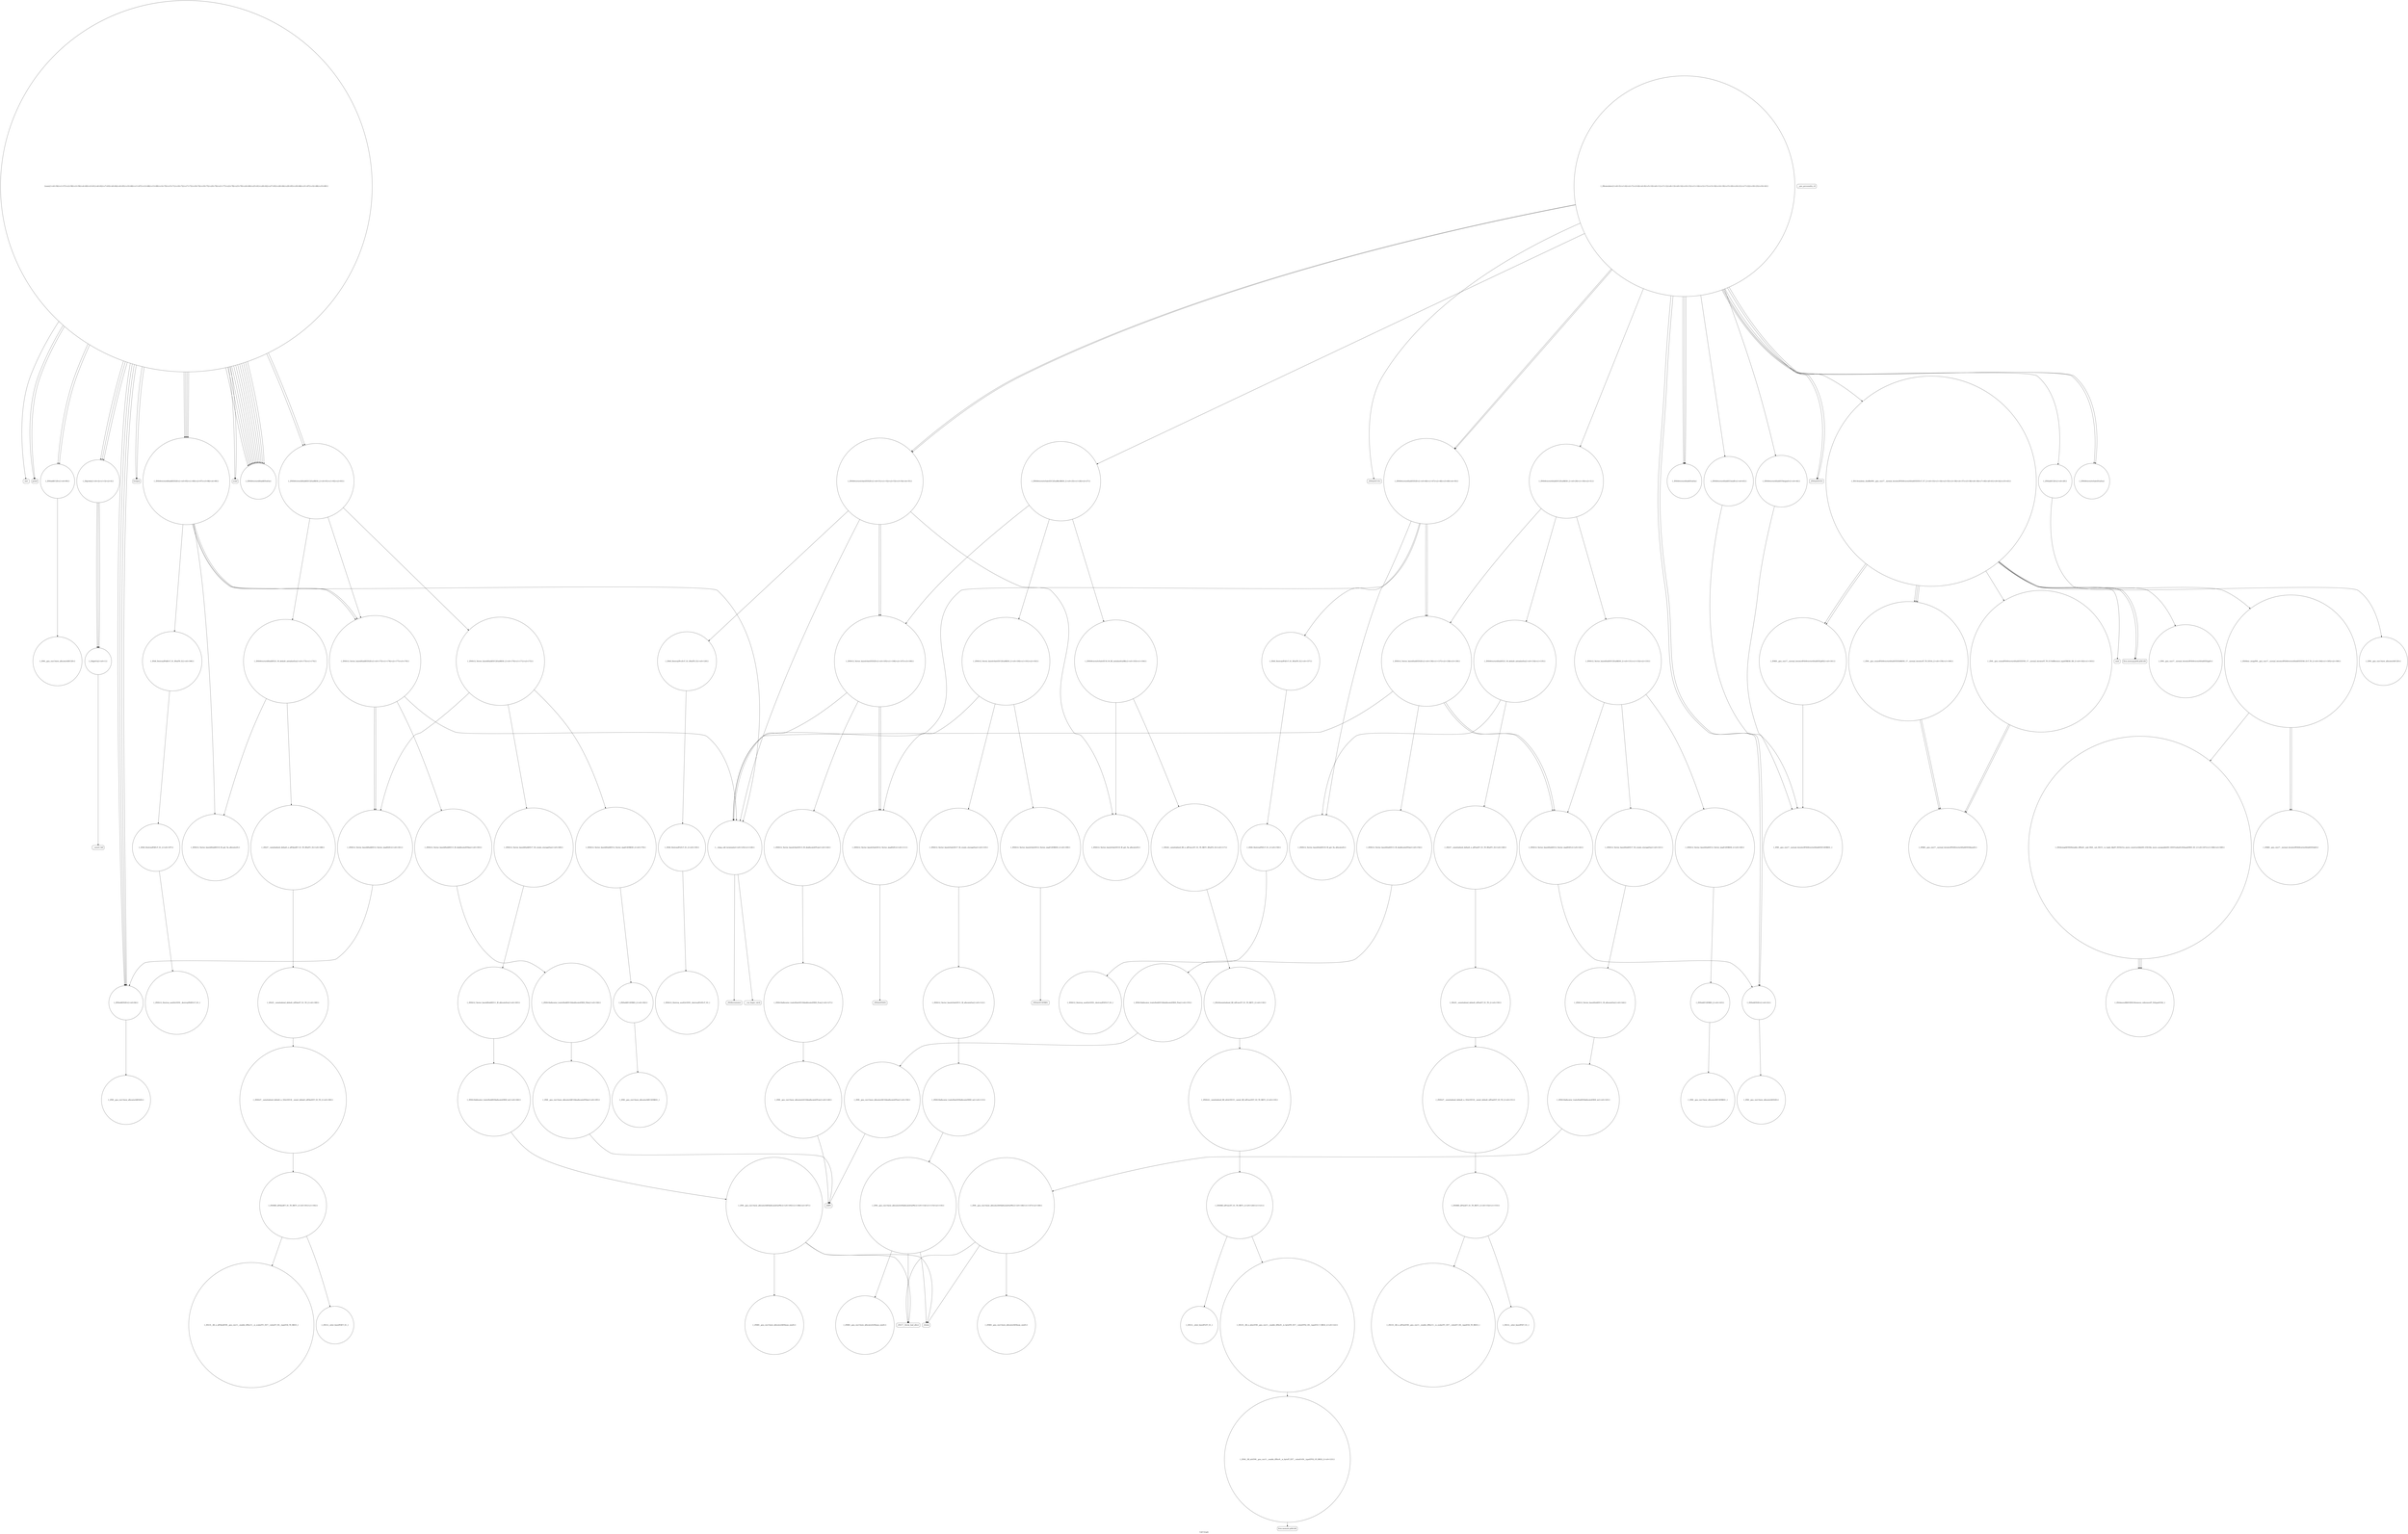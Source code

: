 digraph "Call Graph" {
	label="Call Graph";

	Node0x55b4300812b0 [shape=record,shape=circle,label="{_Z4getCii|{<s0>1}}"];
	Node0x55b4300812b0:s0 -> Node0x55b430081330[color=black];
	Node0x55b430084fd0 [shape=record,shape=circle,label="{_ZNK9__gnu_cxx17__normal_iteratorIPiSt6vectorIiSaIiEEEplEl|{<s0>161}}"];
	Node0x55b430084fd0:s0 -> Node0x55b430084ed0[color=black];
	Node0x55b430081630 [shape=record,shape=Mrecord,label="{_ZNSaIcED1Ev}"];
	Node0x55b430082b30 [shape=record,shape=circle,label="{_ZSt4swapIiENSt9enable_ifIXsr6__and_ISt6__not_ISt15__is_tuple_likeIT_EESt21is_move_constructibleIS3_ESt18is_move_assignableIS3_EEE5valueEvE4typeERS3_SC_|{<s0>167|<s1>168|<s2>169}}"];
	Node0x55b430082b30:s0 -> Node0x55b430082c30[color=black];
	Node0x55b430082b30:s1 -> Node0x55b430082c30[color=black];
	Node0x55b430082b30:s2 -> Node0x55b430082c30[color=black];
	Node0x55b4300819b0 [shape=record,shape=circle,label="{_ZNSt6vectorIiSaIiEE3endEv|{<s0>45}}"];
	Node0x55b4300819b0:s0 -> Node0x55b430084ed0[color=black];
	Node0x55b430082eb0 [shape=record,shape=circle,label="{_ZNSt12_Vector_baseIdSaIdEED2Ev|{<s0>175|<s1>176|<s2>177|<s3>178}}"];
	Node0x55b430082eb0:s0 -> Node0x55b430083730[color=black];
	Node0x55b430082eb0:s1 -> Node0x55b430083030[color=black];
	Node0x55b430082eb0:s2 -> Node0x55b430083030[color=black];
	Node0x55b430082eb0:s3 -> Node0x55b430083cd0[color=black];
	Node0x55b430081d30 [shape=record,shape=Mrecord,label="{printf}"];
	Node0x55b430083230 [shape=record,shape=circle,label="{_ZNSt16allocator_traitsISaIdEE8allocateERS0_m|{<s0>184}}"];
	Node0x55b430083230:s0 -> Node0x55b4300832b0[color=black];
	Node0x55b4300820b0 [shape=record,shape=circle,label="{_ZNSt12_Vector_baseIcSaIcEEC2EmRKS0_|{<s0>100|<s1>101|<s2>102}}"];
	Node0x55b4300820b0:s0 -> Node0x55b430082230[color=black];
	Node0x55b4300820b0:s1 -> Node0x55b4300822b0[color=black];
	Node0x55b4300820b0:s2 -> Node0x55b430082330[color=black];
	Node0x55b4300835b0 [shape=record,shape=circle,label="{_ZSt6fill_nIPdmdET_S1_T0_RKT1_|{<s0>191|<s1>192}}"];
	Node0x55b4300835b0:s0 -> Node0x55b4300836b0[color=black];
	Node0x55b4300835b0:s1 -> Node0x55b430083630[color=black];
	Node0x55b430082430 [shape=record,shape=circle,label="{_ZNSt12_Vector_baseIcSaIcEE11_M_allocateEm|{<s0>112}}"];
	Node0x55b430082430:s0 -> Node0x55b4300824b0[color=black];
	Node0x55b430083930 [shape=record,shape=circle,label="{_ZSt8_DestroyIPdEvT_S1_|{<s0>197}}"];
	Node0x55b430083930:s0 -> Node0x55b4300839b0[color=black];
	Node0x55b4300827b0 [shape=record,shape=circle,label="{_ZSt24__uninitialized_fill_n_aIPcmccET_S1_T0_RKT1_RSaIT2_E|{<s0>117}}"];
	Node0x55b4300827b0:s0 -> Node0x55b4300828b0[color=black];
	Node0x55b430083b50 [shape=record,shape=circle,label="{_ZSt8__fill_aIcEN9__gnu_cxx11__enable_ifIXsr9__is_byteIT_EE7__valueEvE6__typeEPS2_S5_RKS2_|{<s0>123}}"];
	Node0x55b430083b50:s0 -> Node0x55b430083bd0[color=black];
	Node0x55b430083ed0 [shape=record,shape=circle,label="{_ZN9__gnu_cxx13new_allocatorIcE10deallocateEPcm|{<s0>128}}"];
	Node0x55b430083ed0:s0 -> Node0x55b430083f50[color=black];
	Node0x55b430084250 [shape=record,shape=circle,label="{_ZNSt12_Vector_baseIiSaIiEEC2EmRKS0_|{<s0>131|<s1>132|<s2>133}}"];
	Node0x55b430084250:s0 -> Node0x55b4300843d0[color=black];
	Node0x55b430084250:s1 -> Node0x55b430084450[color=black];
	Node0x55b430084250:s2 -> Node0x55b4300844d0[color=black];
	Node0x55b4300845d0 [shape=record,shape=circle,label="{_ZN9__gnu_cxx13new_allocatorIiEC2ERKS1_}"];
	Node0x55b430084950 [shape=record,shape=circle,label="{_ZSt25__uninitialized_default_nIPimET_S1_T0_|{<s0>150}}"];
	Node0x55b430084950:s0 -> Node0x55b4300849d0[color=black];
	Node0x55b430084cd0 [shape=record,shape=circle,label="{_ZN9__gnu_cxx13new_allocatorIiE10deallocateEPim|{<s0>156}}"];
	Node0x55b430084cd0:s0 -> Node0x55b430083f50[color=black];
	Node0x55b430081330 [shape=record,shape=Mrecord,label="{__assert_fail}"];
	Node0x55b430085050 [shape=record,shape=Mrecord,label="{rand}"];
	Node0x55b4300816b0 [shape=record,shape=circle,label="{_ZNSaIiEC2Ev|{<s0>28}}"];
	Node0x55b4300816b0:s0 -> Node0x55b430084150[color=black];
	Node0x55b430082bb0 [shape=record,shape=circle,label="{_ZNK9__gnu_cxx17__normal_iteratorIPiSt6vectorIiSaIiEEEdeEv}"];
	Node0x55b430081a30 [shape=record,shape=circle,label="{_ZNSt6vectorIcSaIcEEixEm}"];
	Node0x55b430082f30 [shape=record,shape=circle,label="{_ZNSt12_Vector_baseIdSaIdEE12_Vector_implC2ERKS0_|{<s0>179}}"];
	Node0x55b430082f30:s0 -> Node0x55b4300830b0[color=black];
	Node0x55b430081db0 [shape=record,shape=circle,label="{_ZNSaIdEC2Ev|{<s0>90}}"];
	Node0x55b430081db0:s0 -> Node0x55b430082cb0[color=black];
	Node0x55b4300832b0 [shape=record,shape=circle,label="{_ZN9__gnu_cxx13new_allocatorIdE8allocateEmPKv|{<s0>185|<s1>186|<s2>187}}"];
	Node0x55b4300832b0:s0 -> Node0x55b430083330[color=black];
	Node0x55b4300832b0:s1 -> Node0x55b430082630[color=black];
	Node0x55b4300832b0:s2 -> Node0x55b4300826b0[color=black];
	Node0x55b430082130 [shape=record,shape=circle,label="{_ZNSt6vectorIcSaIcEE18_M_fill_initializeEmRKc|{<s0>103|<s1>104}}"];
	Node0x55b430082130:s0 -> Node0x55b430082830[color=black];
	Node0x55b430082130:s1 -> Node0x55b4300827b0[color=black];
	Node0x55b430083630 [shape=record,shape=circle,label="{_ZSt10__fill_n_aIPdmdEN9__gnu_cxx11__enable_ifIXsr11__is_scalarIT1_EE7__valueET_E6__typeES4_T0_RKS3_}"];
	Node0x55b4300824b0 [shape=record,shape=circle,label="{_ZNSt16allocator_traitsISaIcEE8allocateERS0_m|{<s0>113}}"];
	Node0x55b4300824b0:s0 -> Node0x55b430082530[color=black];
	Node0x55b4300839b0 [shape=record,shape=circle,label="{_ZNSt12_Destroy_auxILb1EE9__destroyIPdEEvT_S3_}"];
	Node0x55b430082830 [shape=record,shape=circle,label="{_ZNSt12_Vector_baseIcSaIcEE19_M_get_Tp_allocatorEv}"];
	Node0x55b430083bd0 [shape=record,shape=Mrecord,label="{llvm.memset.p0i8.i64}"];
	Node0x55b430083f50 [shape=record,shape=Mrecord,label="{_ZdlPv}"];
	Node0x55b4300842d0 [shape=record,shape=circle,label="{_ZNSt6vectorIiSaIiEE21_M_default_initializeEm|{<s0>134|<s1>135}}"];
	Node0x55b4300842d0:s0 -> Node0x55b4300848d0[color=black];
	Node0x55b4300842d0:s1 -> Node0x55b430084850[color=black];
	Node0x55b430084650 [shape=record,shape=circle,label="{_ZNSt12_Vector_baseIiSaIiEE11_M_allocateEm|{<s0>144}}"];
	Node0x55b430084650:s0 -> Node0x55b4300846d0[color=black];
	Node0x55b4300849d0 [shape=record,shape=circle,label="{_ZNSt27__uninitialized_default_n_1ILb1EE18__uninit_default_nIPimEET_S3_T0_|{<s0>151}}"];
	Node0x55b4300849d0:s0 -> Node0x55b430084a50[color=black];
	Node0x55b430084d50 [shape=record,shape=circle,label="{_ZSt8_DestroyIPiiEvT_S1_RSaIT0_E|{<s0>157}}"];
	Node0x55b430084d50:s0 -> Node0x55b430084dd0[color=black];
	Node0x55b4300813b0 [shape=record,shape=circle,label="{_Z4probii|{<s0>2|<s1>3|<s2>4}}"];
	Node0x55b4300813b0:s0 -> Node0x55b4300812b0[color=black];
	Node0x55b4300813b0:s1 -> Node0x55b4300812b0[color=black];
	Node0x55b4300813b0:s2 -> Node0x55b4300812b0[color=black];
	Node0x55b4300850d0 [shape=record,shape=circle,label="{_ZN9__gnu_cxxmiIPiSt6vectorIiSaIiEEEENS_17__normal_iteratorIT_T0_E15difference_typeERKS8_SB_|{<s0>162|<s1>163}}"];
	Node0x55b4300850d0:s0 -> Node0x55b430082ab0[color=black];
	Node0x55b4300850d0:s1 -> Node0x55b430082ab0[color=black];
	Node0x55b430081730 [shape=record,shape=circle,label="{_ZNSt6vectorIiSaIiEEC2EmRKS0_|{<s0>29|<s1>30|<s2>31}}"];
	Node0x55b430081730:s0 -> Node0x55b430084250[color=black];
	Node0x55b430081730:s1 -> Node0x55b4300842d0[color=black];
	Node0x55b430081730:s2 -> Node0x55b430084350[color=black];
	Node0x55b430082c30 [shape=record,shape=circle,label="{_ZSt4moveIRiEONSt16remove_referenceIT_E4typeEOS2_}"];
	Node0x55b430081ab0 [shape=record,shape=circle,label="{_ZNSt6vectorIiSaIiEED2Ev|{<s0>46|<s1>47|<s2>48|<s3>49|<s4>50}}"];
	Node0x55b430081ab0:s0 -> Node0x55b4300848d0[color=black];
	Node0x55b430081ab0:s1 -> Node0x55b430084d50[color=black];
	Node0x55b430081ab0:s2 -> Node0x55b430084350[color=black];
	Node0x55b430081ab0:s3 -> Node0x55b430084350[color=black];
	Node0x55b430081ab0:s4 -> Node0x55b430083cd0[color=black];
	Node0x55b430082fb0 [shape=record,shape=circle,label="{_ZNSt12_Vector_baseIdSaIdEE17_M_create_storageEm|{<s0>180}}"];
	Node0x55b430082fb0:s0 -> Node0x55b4300831b0[color=black];
	Node0x55b430081e30 [shape=record,shape=circle,label="{_ZNSt6vectorIdSaIdEEC2EmRKS0_|{<s0>91|<s1>92|<s2>93}}"];
	Node0x55b430081e30:s0 -> Node0x55b430082db0[color=black];
	Node0x55b430081e30:s1 -> Node0x55b430082e30[color=black];
	Node0x55b430081e30:s2 -> Node0x55b430082eb0[color=black];
	Node0x55b430083330 [shape=record,shape=circle,label="{_ZNK9__gnu_cxx13new_allocatorIdE8max_sizeEv}"];
	Node0x55b4300821b0 [shape=record,shape=circle,label="{_ZNSt12_Vector_baseIcSaIcEED2Ev|{<s0>105|<s1>106|<s2>107|<s3>108}}"];
	Node0x55b4300821b0:s0 -> Node0x55b430083c50[color=black];
	Node0x55b4300821b0:s1 -> Node0x55b430082330[color=black];
	Node0x55b4300821b0:s2 -> Node0x55b430082330[color=black];
	Node0x55b4300821b0:s3 -> Node0x55b430083cd0[color=black];
	Node0x55b4300836b0 [shape=record,shape=circle,label="{_ZSt12__niter_baseIPdET_S1_}"];
	Node0x55b430082530 [shape=record,shape=circle,label="{_ZN9__gnu_cxx13new_allocatorIcE8allocateEmPKv|{<s0>114|<s1>115|<s2>116}}"];
	Node0x55b430082530:s0 -> Node0x55b4300825b0[color=black];
	Node0x55b430082530:s1 -> Node0x55b430082630[color=black];
	Node0x55b430082530:s2 -> Node0x55b4300826b0[color=black];
	Node0x55b4300828b0 [shape=record,shape=circle,label="{_ZSt20uninitialized_fill_nIPcmcET_S1_T0_RKT1_|{<s0>118}}"];
	Node0x55b4300828b0:s0 -> Node0x55b430082930[color=black];
	Node0x55b430083c50 [shape=record,shape=circle,label="{_ZNSt12_Vector_baseIcSaIcEE13_M_deallocateEPcm|{<s0>124}}"];
	Node0x55b430083c50:s0 -> Node0x55b430083e50[color=black];
	Node0x55b430083fd0 [shape=record,shape=circle,label="{_ZSt8_DestroyIPccEvT_S1_RSaIT0_E|{<s0>129}}"];
	Node0x55b430083fd0:s0 -> Node0x55b430084050[color=black];
	Node0x55b430084350 [shape=record,shape=circle,label="{_ZNSt12_Vector_baseIiSaIiEED2Ev|{<s0>136|<s1>137|<s2>138|<s3>139}}"];
	Node0x55b430084350:s0 -> Node0x55b430084bd0[color=black];
	Node0x55b430084350:s1 -> Node0x55b4300844d0[color=black];
	Node0x55b430084350:s2 -> Node0x55b4300844d0[color=black];
	Node0x55b430084350:s3 -> Node0x55b430083cd0[color=black];
	Node0x55b4300846d0 [shape=record,shape=circle,label="{_ZNSt16allocator_traitsISaIiEE8allocateERS0_m|{<s0>145}}"];
	Node0x55b4300846d0:s0 -> Node0x55b430084750[color=black];
	Node0x55b430084a50 [shape=record,shape=circle,label="{_ZSt6fill_nIPimiET_S1_T0_RKT1_|{<s0>152|<s1>153}}"];
	Node0x55b430084a50:s0 -> Node0x55b430084b50[color=black];
	Node0x55b430084a50:s1 -> Node0x55b430084ad0[color=black];
	Node0x55b430084dd0 [shape=record,shape=circle,label="{_ZSt8_DestroyIPiEvT_S1_|{<s0>158}}"];
	Node0x55b430084dd0:s0 -> Node0x55b430084e50[color=black];
	Node0x55b430081430 [shape=record,shape=circle,label="{_Z8simulatev|{<s0>5|<s1>6|<s2>7|<s3>8|<s4>9|<s5>10|<s6>11|<s7>12|<s8>13|<s9>14|<s10>15|<s11>16|<s12>17|<s13>18|<s14>19|<s15>20|<s16>21|<s17>22|<s18>23|<s19>24}}"];
	Node0x55b430081430:s0 -> Node0x55b4300814b0[color=black];
	Node0x55b430081430:s1 -> Node0x55b430081530[color=black];
	Node0x55b430081430:s2 -> Node0x55b430081630[color=black];
	Node0x55b430081430:s3 -> Node0x55b4300816b0[color=black];
	Node0x55b430081430:s4 -> Node0x55b430081730[color=black];
	Node0x55b430081430:s5 -> Node0x55b4300817b0[color=black];
	Node0x55b430081430:s6 -> Node0x55b430081830[color=black];
	Node0x55b430081430:s7 -> Node0x55b430081630[color=black];
	Node0x55b430081430:s8 -> Node0x55b4300817b0[color=black];
	Node0x55b430081430:s9 -> Node0x55b430081930[color=black];
	Node0x55b430081430:s10 -> Node0x55b4300819b0[color=black];
	Node0x55b430081430:s11 -> Node0x55b4300818b0[color=black];
	Node0x55b430081430:s12 -> Node0x55b430081830[color=black];
	Node0x55b430081430:s13 -> Node0x55b430081a30[color=black];
	Node0x55b430081430:s14 -> Node0x55b430081830[color=black];
	Node0x55b430081430:s15 -> Node0x55b430081a30[color=black];
	Node0x55b430081430:s16 -> Node0x55b430081ab0[color=black];
	Node0x55b430081430:s17 -> Node0x55b430081ab0[color=black];
	Node0x55b430081430:s18 -> Node0x55b430081b30[color=black];
	Node0x55b430081430:s19 -> Node0x55b430081b30[color=black];
	Node0x55b430085150 [shape=record,shape=circle,label="{_ZSt9iter_swapIN9__gnu_cxx17__normal_iteratorIPiSt6vectorIiSaIiEEEES6_EvT_T0_|{<s0>164|<s1>165|<s2>166}}"];
	Node0x55b430085150:s0 -> Node0x55b430082bb0[color=black];
	Node0x55b430085150:s1 -> Node0x55b430082bb0[color=black];
	Node0x55b430085150:s2 -> Node0x55b430082b30[color=black];
	Node0x55b4300817b0 [shape=record,shape=circle,label="{_ZNSaIiED2Ev|{<s0>32}}"];
	Node0x55b4300817b0:s0 -> Node0x55b4300841d0[color=black];
	Node0x55b430082cb0 [shape=record,shape=circle,label="{_ZN9__gnu_cxx13new_allocatorIdEC2Ev}"];
	Node0x55b430081b30 [shape=record,shape=circle,label="{_ZNSt6vectorIcSaIcEED2Ev|{<s0>51|<s1>52|<s2>53|<s3>54|<s4>55}}"];
	Node0x55b430081b30:s0 -> Node0x55b430082830[color=black];
	Node0x55b430081b30:s1 -> Node0x55b430083fd0[color=black];
	Node0x55b430081b30:s2 -> Node0x55b4300821b0[color=black];
	Node0x55b430081b30:s3 -> Node0x55b4300821b0[color=black];
	Node0x55b430081b30:s4 -> Node0x55b430083cd0[color=black];
	Node0x55b430083030 [shape=record,shape=circle,label="{_ZNSt12_Vector_baseIdSaIdEE12_Vector_implD2Ev|{<s0>181}}"];
	Node0x55b430083030:s0 -> Node0x55b430081eb0[color=black];
	Node0x55b430081eb0 [shape=record,shape=circle,label="{_ZNSaIdED2Ev|{<s0>94}}"];
	Node0x55b430081eb0:s0 -> Node0x55b430082d30[color=black];
	Node0x55b4300833b0 [shape=record,shape=circle,label="{_ZSt27__uninitialized_default_n_aIPdmdET_S1_T0_RSaIT1_E|{<s0>188}}"];
	Node0x55b4300833b0:s0 -> Node0x55b4300834b0[color=black];
	Node0x55b430082230 [shape=record,shape=circle,label="{_ZNSt12_Vector_baseIcSaIcEE12_Vector_implC2ERKS0_|{<s0>109}}"];
	Node0x55b430082230:s0 -> Node0x55b4300823b0[color=black];
	Node0x55b430083730 [shape=record,shape=circle,label="{_ZNSt12_Vector_baseIdSaIdEE13_M_deallocateEPdm|{<s0>193}}"];
	Node0x55b430083730:s0 -> Node0x55b4300837b0[color=black];
	Node0x55b4300825b0 [shape=record,shape=circle,label="{_ZNK9__gnu_cxx13new_allocatorIcE8max_sizeEv}"];
	Node0x55b430082930 [shape=record,shape=circle,label="{_ZNSt22__uninitialized_fill_nILb1EE15__uninit_fill_nIPcmcEET_S3_T0_RKT1_|{<s0>119}}"];
	Node0x55b430082930:s0 -> Node0x55b4300829b0[color=black];
	Node0x55b430083cd0 [shape=record,shape=circle,label="{__clang_call_terminate|{<s0>125|<s1>126}}"];
	Node0x55b430083cd0:s0 -> Node0x55b430083d50[color=black];
	Node0x55b430083cd0:s1 -> Node0x55b430083dd0[color=black];
	Node0x55b430084050 [shape=record,shape=circle,label="{_ZSt8_DestroyIPcEvT_S1_|{<s0>130}}"];
	Node0x55b430084050:s0 -> Node0x55b4300840d0[color=black];
	Node0x55b4300843d0 [shape=record,shape=circle,label="{_ZNSt12_Vector_baseIiSaIiEE12_Vector_implC2ERKS0_|{<s0>140}}"];
	Node0x55b4300843d0:s0 -> Node0x55b430084550[color=black];
	Node0x55b430084750 [shape=record,shape=circle,label="{_ZN9__gnu_cxx13new_allocatorIiE8allocateEmPKv|{<s0>146|<s1>147|<s2>148}}"];
	Node0x55b430084750:s0 -> Node0x55b4300847d0[color=black];
	Node0x55b430084750:s1 -> Node0x55b430082630[color=black];
	Node0x55b430084750:s2 -> Node0x55b4300826b0[color=black];
	Node0x55b430084ad0 [shape=record,shape=circle,label="{_ZSt10__fill_n_aIPimiEN9__gnu_cxx11__enable_ifIXsr11__is_scalarIT1_EE7__valueET_E6__typeES4_T0_RKS3_}"];
	Node0x55b430084e50 [shape=record,shape=circle,label="{_ZNSt12_Destroy_auxILb1EE9__destroyIPiEEvT_S3_}"];
	Node0x55b4300814b0 [shape=record,shape=Mrecord,label="{_ZNSaIcEC1Ev}"];
	Node0x55b4300851d0 [shape=record,shape=Mrecord,label="{llvm.memcpy.p0i8.p0i8.i64}"];
	Node0x55b430081830 [shape=record,shape=circle,label="{_ZNSt6vectorIiSaIiEEixEm}"];
	Node0x55b430082d30 [shape=record,shape=circle,label="{_ZN9__gnu_cxx13new_allocatorIdED2Ev}"];
	Node0x55b430081bb0 [shape=record,shape=circle,label="{main|{<s0>56|<s1>57|<s2>58|<s3>59|<s4>60|<s5>61|<s6>62|<s7>63|<s8>64|<s9>65|<s10>66|<s11>67|<s12>68|<s13>69|<s14>70|<s15>71|<s16>72|<s17>73|<s18>74|<s19>75|<s20>76|<s21>77|<s22>78|<s23>79|<s24>80|<s25>81|<s26>82|<s27>83|<s28>84|<s29>85|<s30>86|<s31>87|<s32>88|<s33>89}}"];
	Node0x55b430081bb0:s0 -> Node0x55b430081c30[color=black];
	Node0x55b430081bb0:s1 -> Node0x55b430081c30[color=black];
	Node0x55b430081bb0:s2 -> Node0x55b430081cb0[color=black];
	Node0x55b430081bb0:s3 -> Node0x55b430081d30[color=black];
	Node0x55b430081bb0:s4 -> Node0x55b430081cb0[color=black];
	Node0x55b430081bb0:s5 -> Node0x55b430081db0[color=black];
	Node0x55b430081bb0:s6 -> Node0x55b430081e30[color=black];
	Node0x55b430081bb0:s7 -> Node0x55b430081eb0[color=black];
	Node0x55b430081bb0:s8 -> Node0x55b430081db0[color=black];
	Node0x55b430081bb0:s9 -> Node0x55b430081e30[color=black];
	Node0x55b430081bb0:s10 -> Node0x55b430081eb0[color=black];
	Node0x55b430081bb0:s11 -> Node0x55b430081f30[color=black];
	Node0x55b430081bb0:s12 -> Node0x55b430081f30[color=black];
	Node0x55b430081bb0:s13 -> Node0x55b430081f30[color=black];
	Node0x55b430081bb0:s14 -> Node0x55b430081f30[color=black];
	Node0x55b430081bb0:s15 -> Node0x55b4300813b0[color=black];
	Node0x55b430081bb0:s16 -> Node0x55b430081f30[color=black];
	Node0x55b430081bb0:s17 -> Node0x55b430081f30[color=black];
	Node0x55b430081bb0:s18 -> Node0x55b4300813b0[color=black];
	Node0x55b430081bb0:s19 -> Node0x55b430081f30[color=black];
	Node0x55b430081bb0:s20 -> Node0x55b430081f30[color=black];
	Node0x55b430081bb0:s21 -> Node0x55b430081f30[color=black];
	Node0x55b430081bb0:s22 -> Node0x55b4300813b0[color=black];
	Node0x55b430081bb0:s23 -> Node0x55b430081f30[color=black];
	Node0x55b430081bb0:s24 -> Node0x55b430081eb0[color=black];
	Node0x55b430081bb0:s25 -> Node0x55b430081eb0[color=black];
	Node0x55b430081bb0:s26 -> Node0x55b430081fb0[color=black];
	Node0x55b430081bb0:s27 -> Node0x55b430081f30[color=black];
	Node0x55b430081bb0:s28 -> Node0x55b430081f30[color=black];
	Node0x55b430081bb0:s29 -> Node0x55b430081d30[color=black];
	Node0x55b430081bb0:s30 -> Node0x55b430081fb0[color=black];
	Node0x55b430081bb0:s31 -> Node0x55b430081fb0[color=black];
	Node0x55b430081bb0:s32 -> Node0x55b430081fb0[color=black];
	Node0x55b430081bb0:s33 -> Node0x55b430082030[color=black];
	Node0x55b4300830b0 [shape=record,shape=circle,label="{_ZNSaIdEC2ERKS_|{<s0>182}}"];
	Node0x55b4300830b0:s0 -> Node0x55b430083130[color=black];
	Node0x55b430081f30 [shape=record,shape=circle,label="{_ZNSt6vectorIdSaIdEEixEm}"];
	Node0x55b430083430 [shape=record,shape=circle,label="{_ZNSt12_Vector_baseIdSaIdEE19_M_get_Tp_allocatorEv}"];
	Node0x55b4300822b0 [shape=record,shape=circle,label="{_ZNSt12_Vector_baseIcSaIcEE17_M_create_storageEm|{<s0>110}}"];
	Node0x55b4300822b0:s0 -> Node0x55b430082430[color=black];
	Node0x55b4300837b0 [shape=record,shape=circle,label="{_ZNSt16allocator_traitsISaIdEE10deallocateERS0_Pdm|{<s0>194}}"];
	Node0x55b4300837b0:s0 -> Node0x55b430083830[color=black];
	Node0x55b430082630 [shape=record,shape=Mrecord,label="{_ZSt17__throw_bad_allocv}"];
	Node0x55b4300829b0 [shape=record,shape=circle,label="{_ZSt6fill_nIPcmcET_S1_T0_RKT1_|{<s0>120|<s1>121}}"];
	Node0x55b4300829b0:s0 -> Node0x55b430083ad0[color=black];
	Node0x55b4300829b0:s1 -> Node0x55b430082a30[color=black];
	Node0x55b430083d50 [shape=record,shape=Mrecord,label="{__cxa_begin_catch}"];
	Node0x55b4300840d0 [shape=record,shape=circle,label="{_ZNSt12_Destroy_auxILb1EE9__destroyIPcEEvT_S3_}"];
	Node0x55b430084450 [shape=record,shape=circle,label="{_ZNSt12_Vector_baseIiSaIiEE17_M_create_storageEm|{<s0>141}}"];
	Node0x55b430084450:s0 -> Node0x55b430084650[color=black];
	Node0x55b4300847d0 [shape=record,shape=circle,label="{_ZNK9__gnu_cxx13new_allocatorIiE8max_sizeEv}"];
	Node0x55b430084b50 [shape=record,shape=circle,label="{_ZSt12__niter_baseIPiET_S1_}"];
	Node0x55b430084ed0 [shape=record,shape=circle,label="{_ZN9__gnu_cxx17__normal_iteratorIPiSt6vectorIiSaIiEEEC2ERKS1_}"];
	Node0x55b430081530 [shape=record,shape=circle,label="{_ZNSt6vectorIcSaIcEEC2EmRKcRKS0_|{<s0>25|<s1>26|<s2>27}}"];
	Node0x55b430081530:s0 -> Node0x55b4300820b0[color=black];
	Node0x55b430081530:s1 -> Node0x55b430082130[color=black];
	Node0x55b430081530:s2 -> Node0x55b4300821b0[color=black];
	Node0x55b430085250 [shape=record,shape=circle,label="{_ZN9__gnu_cxx17__normal_iteratorIPiSt6vectorIiSaIiEEEppEv}"];
	Node0x55b4300818b0 [shape=record,shape=circle,label="{_ZSt14random_shuffleIN9__gnu_cxx17__normal_iteratorIPiSt6vectorIiSaIiEEEEEvT_S7_|{<s0>33|<s1>34|<s2>35|<s3>36|<s4>37|<s5>38|<s6>39|<s7>40|<s8>41|<s9>42|<s10>43}}"];
	Node0x55b4300818b0:s0 -> Node0x55b430084f50[color=black];
	Node0x55b4300818b0:s1 -> Node0x55b430084fd0[color=black];
	Node0x55b4300818b0:s2 -> Node0x55b430084f50[color=black];
	Node0x55b4300818b0:s3 -> Node0x55b430085050[color=black];
	Node0x55b4300818b0:s4 -> Node0x55b4300850d0[color=black];
	Node0x55b4300818b0:s5 -> Node0x55b430084fd0[color=black];
	Node0x55b4300818b0:s6 -> Node0x55b430084f50[color=black];
	Node0x55b4300818b0:s7 -> Node0x55b4300851d0[color=black];
	Node0x55b4300818b0:s8 -> Node0x55b4300851d0[color=black];
	Node0x55b4300818b0:s9 -> Node0x55b430085150[color=black];
	Node0x55b4300818b0:s10 -> Node0x55b430085250[color=black];
	Node0x55b430082db0 [shape=record,shape=circle,label="{_ZNSt12_Vector_baseIdSaIdEEC2EmRKS0_|{<s0>170|<s1>171|<s2>172}}"];
	Node0x55b430082db0:s0 -> Node0x55b430082f30[color=black];
	Node0x55b430082db0:s1 -> Node0x55b430082fb0[color=black];
	Node0x55b430082db0:s2 -> Node0x55b430083030[color=black];
	Node0x55b430081c30 [shape=record,shape=Mrecord,label="{freopen}"];
	Node0x55b430083130 [shape=record,shape=circle,label="{_ZN9__gnu_cxx13new_allocatorIdEC2ERKS1_}"];
	Node0x55b430081fb0 [shape=record,shape=circle,label="{_ZNSt6vectorIdSaIdEED2Ev|{<s0>95|<s1>96|<s2>97|<s3>98|<s4>99}}"];
	Node0x55b430081fb0:s0 -> Node0x55b430083430[color=black];
	Node0x55b430081fb0:s1 -> Node0x55b4300838b0[color=black];
	Node0x55b430081fb0:s2 -> Node0x55b430082eb0[color=black];
	Node0x55b430081fb0:s3 -> Node0x55b430082eb0[color=black];
	Node0x55b430081fb0:s4 -> Node0x55b430083cd0[color=black];
	Node0x55b4300834b0 [shape=record,shape=circle,label="{_ZSt25__uninitialized_default_nIPdmET_S1_T0_|{<s0>189}}"];
	Node0x55b4300834b0:s0 -> Node0x55b430083530[color=black];
	Node0x55b430082330 [shape=record,shape=circle,label="{_ZNSt12_Vector_baseIcSaIcEE12_Vector_implD2Ev|{<s0>111}}"];
	Node0x55b430082330:s0 -> Node0x55b430082730[color=black];
	Node0x55b430083830 [shape=record,shape=circle,label="{_ZN9__gnu_cxx13new_allocatorIdE10deallocateEPdm|{<s0>195}}"];
	Node0x55b430083830:s0 -> Node0x55b430083f50[color=black];
	Node0x55b4300826b0 [shape=record,shape=Mrecord,label="{_Znwm}"];
	Node0x55b430082a30 [shape=record,shape=circle,label="{_ZSt10__fill_n_aImcEN9__gnu_cxx11__enable_ifIXsr9__is_byteIT0_EE7__valueEPS2_E6__typeES3_T_RKS2_|{<s0>122}}"];
	Node0x55b430082a30:s0 -> Node0x55b430083b50[color=black];
	Node0x55b430083dd0 [shape=record,shape=Mrecord,label="{_ZSt9terminatev}"];
	Node0x55b430084150 [shape=record,shape=circle,label="{_ZN9__gnu_cxx13new_allocatorIiEC2Ev}"];
	Node0x55b4300844d0 [shape=record,shape=circle,label="{_ZNSt12_Vector_baseIiSaIiEE12_Vector_implD2Ev|{<s0>142}}"];
	Node0x55b4300844d0:s0 -> Node0x55b4300817b0[color=black];
	Node0x55b430084850 [shape=record,shape=circle,label="{_ZSt27__uninitialized_default_n_aIPimiET_S1_T0_RSaIT1_E|{<s0>149}}"];
	Node0x55b430084850:s0 -> Node0x55b430084950[color=black];
	Node0x55b430084bd0 [shape=record,shape=circle,label="{_ZNSt12_Vector_baseIiSaIiEE13_M_deallocateEPim|{<s0>154}}"];
	Node0x55b430084bd0:s0 -> Node0x55b430084c50[color=black];
	Node0x55b430084f50 [shape=record,shape=circle,label="{_ZN9__gnu_cxxneIPiSt6vectorIiSaIiEEEEbRKNS_17__normal_iteratorIT_T0_EESA_|{<s0>159|<s1>160}}"];
	Node0x55b430084f50:s0 -> Node0x55b430082ab0[color=black];
	Node0x55b430084f50:s1 -> Node0x55b430082ab0[color=black];
	Node0x55b4300815b0 [shape=record,shape=Mrecord,label="{__gxx_personality_v0}"];
	Node0x55b430082ab0 [shape=record,shape=circle,label="{_ZNK9__gnu_cxx17__normal_iteratorIPiSt6vectorIiSaIiEEE4baseEv}"];
	Node0x55b430081930 [shape=record,shape=circle,label="{_ZNSt6vectorIiSaIiEE5beginEv|{<s0>44}}"];
	Node0x55b430081930:s0 -> Node0x55b430084ed0[color=black];
	Node0x55b430082e30 [shape=record,shape=circle,label="{_ZNSt6vectorIdSaIdEE21_M_default_initializeEm|{<s0>173|<s1>174}}"];
	Node0x55b430082e30:s0 -> Node0x55b430083430[color=black];
	Node0x55b430082e30:s1 -> Node0x55b4300833b0[color=black];
	Node0x55b430081cb0 [shape=record,shape=Mrecord,label="{scanf}"];
	Node0x55b4300831b0 [shape=record,shape=circle,label="{_ZNSt12_Vector_baseIdSaIdEE11_M_allocateEm|{<s0>183}}"];
	Node0x55b4300831b0:s0 -> Node0x55b430083230[color=black];
	Node0x55b430082030 [shape=record,shape=Mrecord,label="{exit}"];
	Node0x55b430083530 [shape=record,shape=circle,label="{_ZNSt27__uninitialized_default_n_1ILb1EE18__uninit_default_nIPdmEET_S3_T0_|{<s0>190}}"];
	Node0x55b430083530:s0 -> Node0x55b4300835b0[color=black];
	Node0x55b4300823b0 [shape=record,shape=Mrecord,label="{_ZNSaIcEC2ERKS_}"];
	Node0x55b4300838b0 [shape=record,shape=circle,label="{_ZSt8_DestroyIPddEvT_S1_RSaIT0_E|{<s0>196}}"];
	Node0x55b4300838b0:s0 -> Node0x55b430083930[color=black];
	Node0x55b430082730 [shape=record,shape=Mrecord,label="{_ZNSaIcED2Ev}"];
	Node0x55b430083ad0 [shape=record,shape=circle,label="{_ZSt12__niter_baseIPcET_S1_}"];
	Node0x55b430083e50 [shape=record,shape=circle,label="{_ZNSt16allocator_traitsISaIcEE10deallocateERS0_Pcm|{<s0>127}}"];
	Node0x55b430083e50:s0 -> Node0x55b430083ed0[color=black];
	Node0x55b4300841d0 [shape=record,shape=circle,label="{_ZN9__gnu_cxx13new_allocatorIiED2Ev}"];
	Node0x55b430084550 [shape=record,shape=circle,label="{_ZNSaIiEC2ERKS_|{<s0>143}}"];
	Node0x55b430084550:s0 -> Node0x55b4300845d0[color=black];
	Node0x55b4300848d0 [shape=record,shape=circle,label="{_ZNSt12_Vector_baseIiSaIiEE19_M_get_Tp_allocatorEv}"];
	Node0x55b430084c50 [shape=record,shape=circle,label="{_ZNSt16allocator_traitsISaIiEE10deallocateERS0_Pim|{<s0>155}}"];
	Node0x55b430084c50:s0 -> Node0x55b430084cd0[color=black];
}
